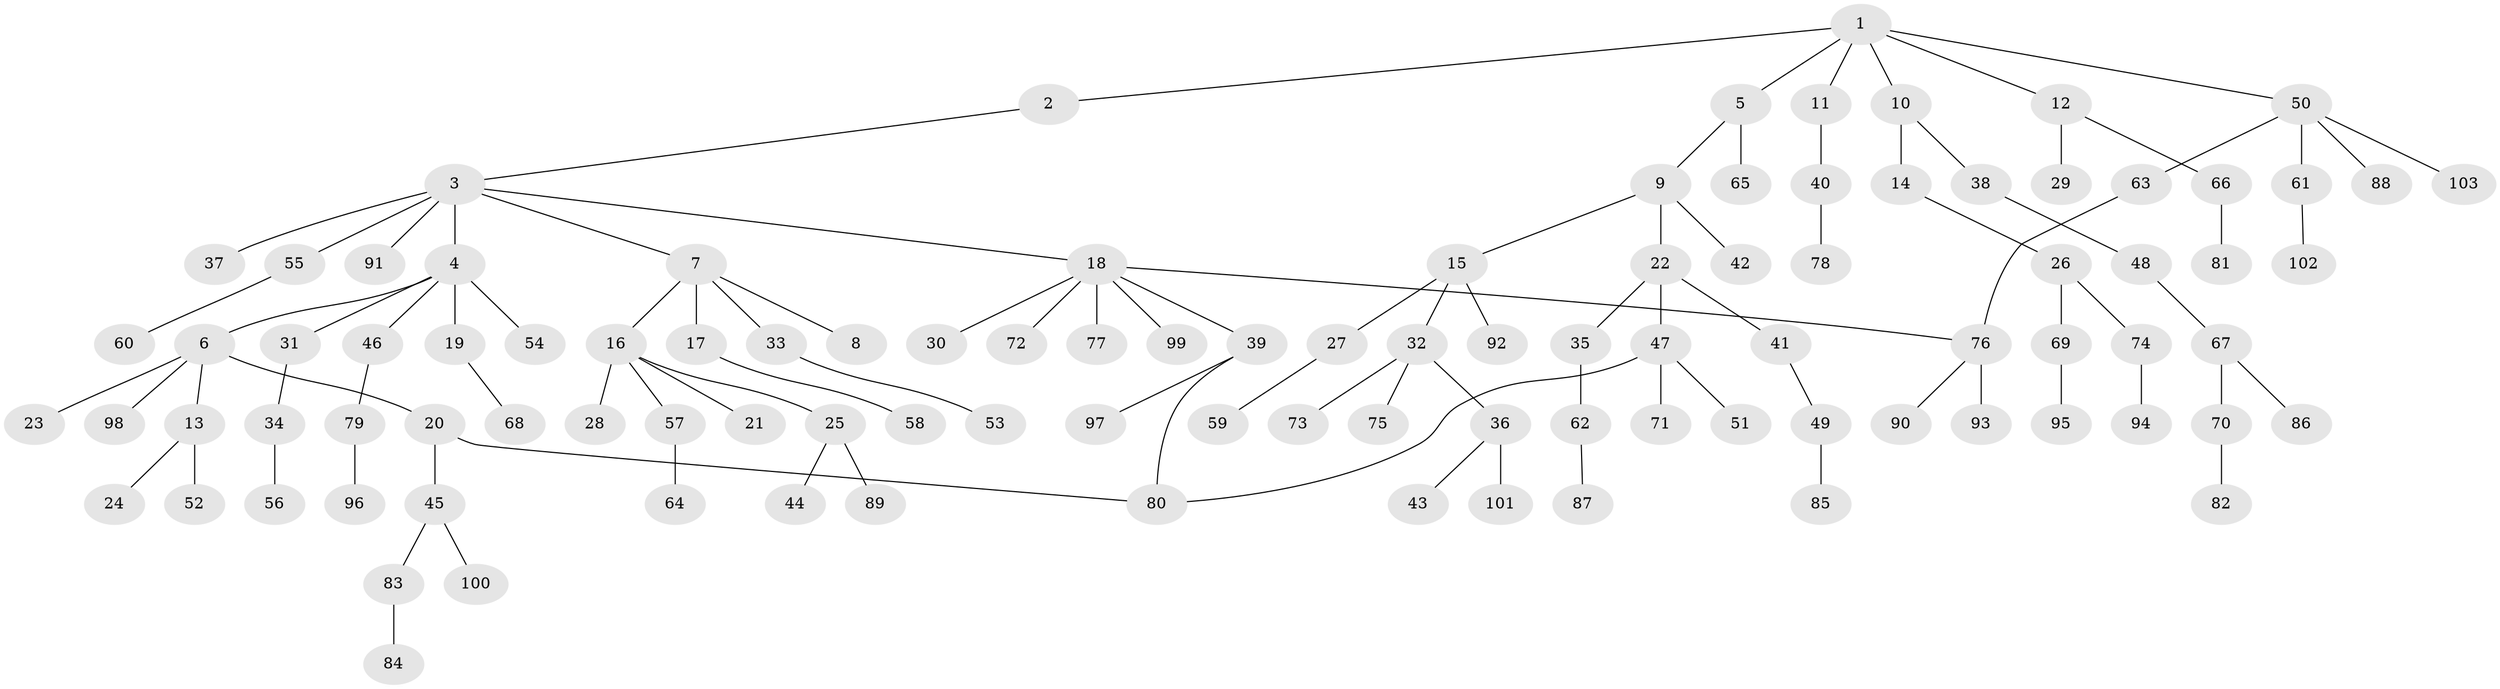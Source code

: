 // Generated by graph-tools (version 1.1) at 2025/13/03/09/25 04:13:33]
// undirected, 103 vertices, 105 edges
graph export_dot {
graph [start="1"]
  node [color=gray90,style=filled];
  1;
  2;
  3;
  4;
  5;
  6;
  7;
  8;
  9;
  10;
  11;
  12;
  13;
  14;
  15;
  16;
  17;
  18;
  19;
  20;
  21;
  22;
  23;
  24;
  25;
  26;
  27;
  28;
  29;
  30;
  31;
  32;
  33;
  34;
  35;
  36;
  37;
  38;
  39;
  40;
  41;
  42;
  43;
  44;
  45;
  46;
  47;
  48;
  49;
  50;
  51;
  52;
  53;
  54;
  55;
  56;
  57;
  58;
  59;
  60;
  61;
  62;
  63;
  64;
  65;
  66;
  67;
  68;
  69;
  70;
  71;
  72;
  73;
  74;
  75;
  76;
  77;
  78;
  79;
  80;
  81;
  82;
  83;
  84;
  85;
  86;
  87;
  88;
  89;
  90;
  91;
  92;
  93;
  94;
  95;
  96;
  97;
  98;
  99;
  100;
  101;
  102;
  103;
  1 -- 2;
  1 -- 5;
  1 -- 10;
  1 -- 11;
  1 -- 12;
  1 -- 50;
  2 -- 3;
  3 -- 4;
  3 -- 7;
  3 -- 18;
  3 -- 37;
  3 -- 55;
  3 -- 91;
  4 -- 6;
  4 -- 19;
  4 -- 31;
  4 -- 46;
  4 -- 54;
  5 -- 9;
  5 -- 65;
  6 -- 13;
  6 -- 20;
  6 -- 23;
  6 -- 98;
  7 -- 8;
  7 -- 16;
  7 -- 17;
  7 -- 33;
  9 -- 15;
  9 -- 22;
  9 -- 42;
  10 -- 14;
  10 -- 38;
  11 -- 40;
  12 -- 29;
  12 -- 66;
  13 -- 24;
  13 -- 52;
  14 -- 26;
  15 -- 27;
  15 -- 32;
  15 -- 92;
  16 -- 21;
  16 -- 25;
  16 -- 28;
  16 -- 57;
  17 -- 58;
  18 -- 30;
  18 -- 39;
  18 -- 72;
  18 -- 76;
  18 -- 77;
  18 -- 99;
  19 -- 68;
  20 -- 45;
  20 -- 80;
  22 -- 35;
  22 -- 41;
  22 -- 47;
  25 -- 44;
  25 -- 89;
  26 -- 69;
  26 -- 74;
  27 -- 59;
  31 -- 34;
  32 -- 36;
  32 -- 73;
  32 -- 75;
  33 -- 53;
  34 -- 56;
  35 -- 62;
  36 -- 43;
  36 -- 101;
  38 -- 48;
  39 -- 80;
  39 -- 97;
  40 -- 78;
  41 -- 49;
  45 -- 83;
  45 -- 100;
  46 -- 79;
  47 -- 51;
  47 -- 71;
  47 -- 80;
  48 -- 67;
  49 -- 85;
  50 -- 61;
  50 -- 63;
  50 -- 88;
  50 -- 103;
  55 -- 60;
  57 -- 64;
  61 -- 102;
  62 -- 87;
  63 -- 76;
  66 -- 81;
  67 -- 70;
  67 -- 86;
  69 -- 95;
  70 -- 82;
  74 -- 94;
  76 -- 90;
  76 -- 93;
  79 -- 96;
  83 -- 84;
}
